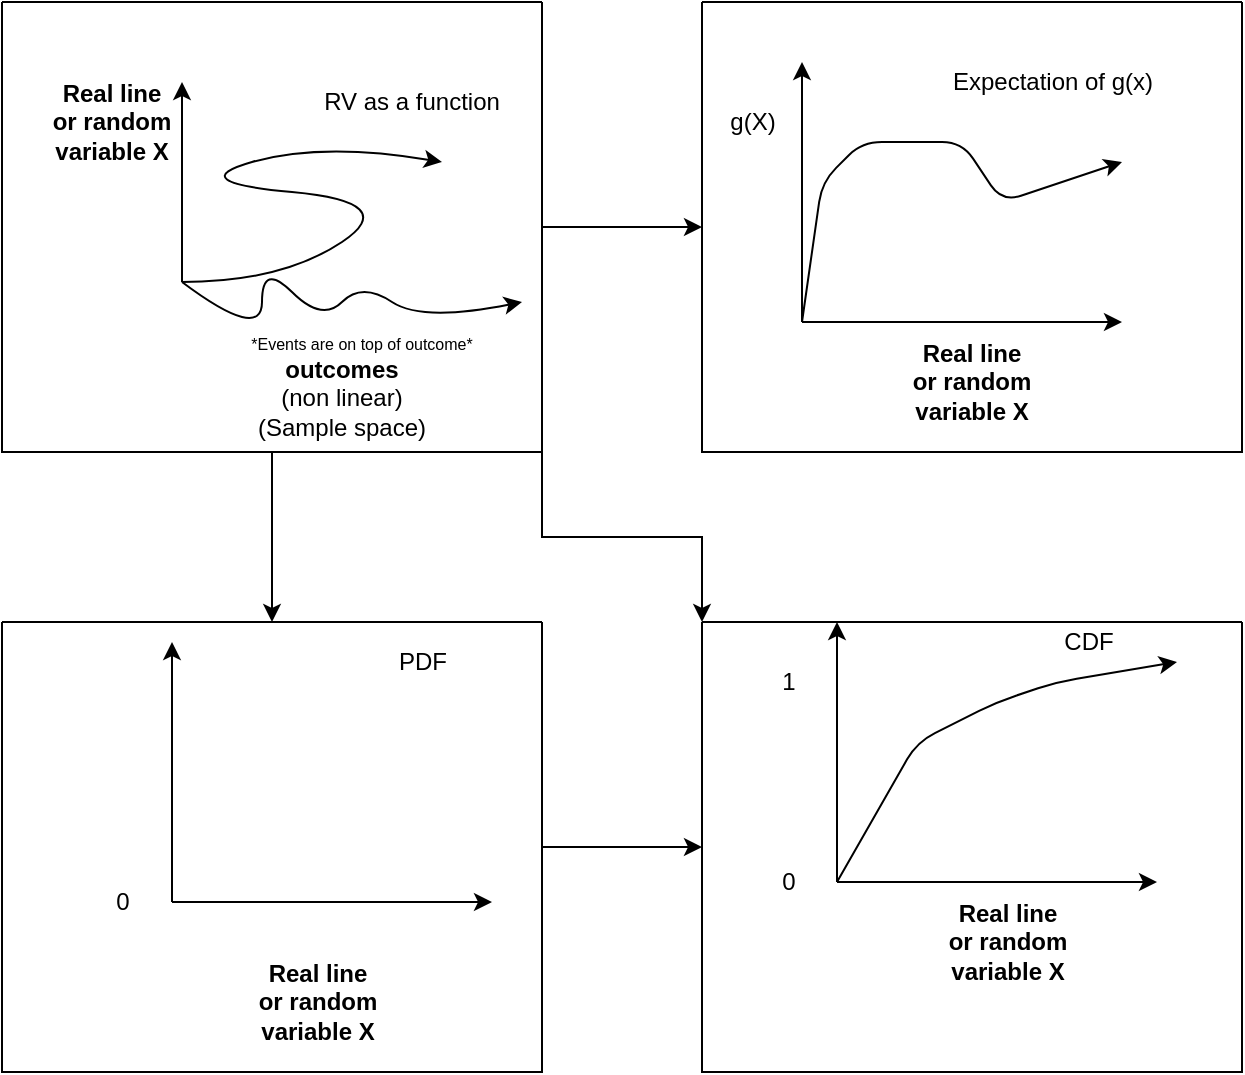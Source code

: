 <mxfile version="14.8.1" type="device"><diagram id="KFsgHDkcpNDnIl5P4mTG" name="Page-1"><mxGraphModel dx="930" dy="376" grid="1" gridSize="10" guides="1" tooltips="1" connect="1" arrows="1" fold="1" page="1" pageScale="1" pageWidth="850" pageHeight="1100" math="0" shadow="0"><root><mxCell id="0"/><mxCell id="1" parent="0"/><mxCell id="TpYVhCoJwe7_lxGno31u-5" value="" style="curved=1;endArrow=classic;html=1;" edge="1" parent="1"><mxGeometry width="50" height="50" relative="1" as="geometry"><mxPoint x="160" y="280" as="sourcePoint"/><mxPoint x="330" y="290" as="targetPoint"/><Array as="points"><mxPoint x="200" y="310"/><mxPoint x="200" y="270"/><mxPoint x="230" y="300"/><mxPoint x="250" y="280"/><mxPoint x="280" y="300"/></Array></mxGeometry></mxCell><mxCell id="TpYVhCoJwe7_lxGno31u-6" value="" style="endArrow=classic;html=1;" edge="1" parent="1"><mxGeometry width="50" height="50" relative="1" as="geometry"><mxPoint x="160" y="280" as="sourcePoint"/><mxPoint x="160" y="180" as="targetPoint"/></mxGeometry></mxCell><mxCell id="TpYVhCoJwe7_lxGno31u-7" value="&lt;div&gt;&lt;b&gt;outcomes&lt;/b&gt;&lt;/div&gt;&lt;div&gt;(non linear)&lt;/div&gt;(Sample space)" style="text;html=1;strokeColor=none;fillColor=none;align=center;verticalAlign=middle;whiteSpace=wrap;rounded=0;" vertex="1" parent="1"><mxGeometry x="180" y="315" width="120" height="45" as="geometry"/></mxCell><mxCell id="TpYVhCoJwe7_lxGno31u-8" value="&lt;div&gt;&lt;b&gt;Real line&lt;/b&gt;&lt;/div&gt;&lt;div&gt;&lt;b&gt;or random variable X&lt;br&gt;&lt;/b&gt;&lt;/div&gt;" style="text;html=1;strokeColor=none;fillColor=none;align=center;verticalAlign=middle;whiteSpace=wrap;rounded=0;" vertex="1" parent="1"><mxGeometry x="80" y="190" width="90" height="20" as="geometry"/></mxCell><mxCell id="TpYVhCoJwe7_lxGno31u-10" value="&lt;font style=&quot;font-size: 8px&quot;&gt;*Events are on top of outcome*&lt;/font&gt;" style="text;html=1;strokeColor=none;fillColor=none;align=center;verticalAlign=middle;whiteSpace=wrap;rounded=0;" vertex="1" parent="1"><mxGeometry x="140" y="300" width="220" height="20" as="geometry"/></mxCell><mxCell id="TpYVhCoJwe7_lxGno31u-11" value="RV as a function" style="text;html=1;strokeColor=none;fillColor=none;align=center;verticalAlign=middle;whiteSpace=wrap;rounded=0;" vertex="1" parent="1"><mxGeometry x="225" y="180" width="100" height="20" as="geometry"/></mxCell><mxCell id="TpYVhCoJwe7_lxGno31u-12" value="" style="curved=1;endArrow=classic;html=1;" edge="1" parent="1"><mxGeometry width="50" height="50" relative="1" as="geometry"><mxPoint x="160" y="280" as="sourcePoint"/><mxPoint x="290" y="220" as="targetPoint"/><Array as="points"><mxPoint x="210" y="280"/><mxPoint x="270" y="240"/><mxPoint x="160" y="230"/><mxPoint x="230" y="210"/></Array></mxGeometry></mxCell><mxCell id="TpYVhCoJwe7_lxGno31u-13" value="" style="endArrow=classic;html=1;" edge="1" parent="1"><mxGeometry width="50" height="50" relative="1" as="geometry"><mxPoint x="470" y="300" as="sourcePoint"/><mxPoint x="630" y="300" as="targetPoint"/></mxGeometry></mxCell><mxCell id="TpYVhCoJwe7_lxGno31u-14" value="&lt;div&gt;&lt;b&gt;Real line&lt;/b&gt;&lt;/div&gt;&lt;div&gt;&lt;b&gt;or random variable X&lt;br&gt;&lt;/b&gt;&lt;/div&gt;" style="text;html=1;strokeColor=none;fillColor=none;align=center;verticalAlign=middle;whiteSpace=wrap;rounded=0;" vertex="1" parent="1"><mxGeometry x="510" y="320" width="90" height="20" as="geometry"/></mxCell><mxCell id="TpYVhCoJwe7_lxGno31u-15" value="" style="endArrow=classic;html=1;" edge="1" parent="1"><mxGeometry width="50" height="50" relative="1" as="geometry"><mxPoint x="470" y="300" as="sourcePoint"/><mxPoint x="470" y="170" as="targetPoint"/></mxGeometry></mxCell><mxCell id="TpYVhCoJwe7_lxGno31u-16" value="g(X)" style="text;html=1;align=center;verticalAlign=middle;resizable=0;points=[];autosize=1;strokeColor=none;" vertex="1" parent="1"><mxGeometry x="425" y="190" width="40" height="20" as="geometry"/></mxCell><mxCell id="TpYVhCoJwe7_lxGno31u-17" value="" style="endArrow=classic;html=1;" edge="1" parent="1"><mxGeometry width="50" height="50" relative="1" as="geometry"><mxPoint x="470" y="300" as="sourcePoint"/><mxPoint x="630" y="220" as="targetPoint"/><Array as="points"><mxPoint x="480" y="230"/><mxPoint x="500" y="210"/><mxPoint x="550" y="210"/><mxPoint x="570" y="240"/></Array></mxGeometry></mxCell><mxCell id="TpYVhCoJwe7_lxGno31u-18" value="Expectation of g(x)" style="text;html=1;align=center;verticalAlign=middle;resizable=0;points=[];autosize=1;strokeColor=none;" vertex="1" parent="1"><mxGeometry x="530" y="170" width="130" height="20" as="geometry"/></mxCell><mxCell id="TpYVhCoJwe7_lxGno31u-19" value="" style="endArrow=classic;html=1;" edge="1" parent="1"><mxGeometry width="50" height="50" relative="1" as="geometry"><mxPoint x="487.5" y="580" as="sourcePoint"/><mxPoint x="647.5" y="580" as="targetPoint"/></mxGeometry></mxCell><mxCell id="TpYVhCoJwe7_lxGno31u-20" value="&lt;div&gt;&lt;b&gt;Real line&lt;/b&gt;&lt;/div&gt;&lt;div&gt;&lt;b&gt;or random variable X&lt;br&gt;&lt;/b&gt;&lt;/div&gt;" style="text;html=1;strokeColor=none;fillColor=none;align=center;verticalAlign=middle;whiteSpace=wrap;rounded=0;" vertex="1" parent="1"><mxGeometry x="527.5" y="600" width="90" height="20" as="geometry"/></mxCell><mxCell id="TpYVhCoJwe7_lxGno31u-21" value="" style="endArrow=classic;html=1;" edge="1" parent="1"><mxGeometry width="50" height="50" relative="1" as="geometry"><mxPoint x="487.5" y="580" as="sourcePoint"/><mxPoint x="487.5" y="450" as="targetPoint"/></mxGeometry></mxCell><mxCell id="TpYVhCoJwe7_lxGno31u-22" value="1" style="text;html=1;align=center;verticalAlign=middle;resizable=0;points=[];autosize=1;strokeColor=none;" vertex="1" parent="1"><mxGeometry x="452.5" y="470" width="20" height="20" as="geometry"/></mxCell><mxCell id="TpYVhCoJwe7_lxGno31u-23" value="" style="endArrow=classic;html=1;" edge="1" parent="1"><mxGeometry width="50" height="50" relative="1" as="geometry"><mxPoint x="487.5" y="580" as="sourcePoint"/><mxPoint x="657.5" y="470" as="targetPoint"/><Array as="points"><mxPoint x="527.5" y="510"/><mxPoint x="567.5" y="490"/><mxPoint x="597.5" y="480"/></Array></mxGeometry></mxCell><mxCell id="TpYVhCoJwe7_lxGno31u-24" value="CDF" style="text;html=1;align=center;verticalAlign=middle;resizable=0;points=[];autosize=1;strokeColor=none;" vertex="1" parent="1"><mxGeometry x="592.5" y="450" width="40" height="20" as="geometry"/></mxCell><mxCell id="TpYVhCoJwe7_lxGno31u-25" value="&lt;div&gt;0&lt;/div&gt;" style="text;html=1;align=center;verticalAlign=middle;resizable=0;points=[];autosize=1;strokeColor=none;" vertex="1" parent="1"><mxGeometry x="452.5" y="570" width="20" height="20" as="geometry"/></mxCell><mxCell id="TpYVhCoJwe7_lxGno31u-26" value="" style="endArrow=classic;html=1;" edge="1" parent="1"><mxGeometry width="50" height="50" relative="1" as="geometry"><mxPoint x="155" y="590" as="sourcePoint"/><mxPoint x="315" y="590" as="targetPoint"/></mxGeometry></mxCell><mxCell id="TpYVhCoJwe7_lxGno31u-27" value="&lt;div&gt;&lt;b&gt;Real line&lt;/b&gt;&lt;/div&gt;&lt;div&gt;&lt;b&gt;or random variable X&lt;br&gt;&lt;/b&gt;&lt;/div&gt;" style="text;html=1;strokeColor=none;fillColor=none;align=center;verticalAlign=middle;whiteSpace=wrap;rounded=0;" vertex="1" parent="1"><mxGeometry x="182.5" y="630" width="90" height="20" as="geometry"/></mxCell><mxCell id="TpYVhCoJwe7_lxGno31u-28" value="" style="endArrow=classic;html=1;" edge="1" parent="1"><mxGeometry width="50" height="50" relative="1" as="geometry"><mxPoint x="155" y="590" as="sourcePoint"/><mxPoint x="155" y="460" as="targetPoint"/></mxGeometry></mxCell><mxCell id="TpYVhCoJwe7_lxGno31u-31" value="PDF" style="text;html=1;align=center;verticalAlign=middle;resizable=0;points=[];autosize=1;strokeColor=none;" vertex="1" parent="1"><mxGeometry x="260" y="460" width="40" height="20" as="geometry"/></mxCell><mxCell id="TpYVhCoJwe7_lxGno31u-32" value="&lt;div&gt;0&lt;/div&gt;" style="text;html=1;align=center;verticalAlign=middle;resizable=0;points=[];autosize=1;strokeColor=none;" vertex="1" parent="1"><mxGeometry x="120" y="580" width="20" height="20" as="geometry"/></mxCell><mxCell id="TpYVhCoJwe7_lxGno31u-35" value="" style="shape=image;html=1;verticalAlign=top;verticalLabelPosition=bottom;labelBackgroundColor=#ffffff;imageAspect=0;aspect=fixed;image=https://cdn4.iconfinder.com/data/icons/ionicons/512/icon-ios7-bell-outline-128.png" vertex="1" parent="1"><mxGeometry x="142.25" y="460" width="170.5" height="170.5" as="geometry"/></mxCell><mxCell id="TpYVhCoJwe7_lxGno31u-36" value="" style="swimlane;startSize=0;" vertex="1" parent="1"><mxGeometry x="420" y="140" width="270" height="225" as="geometry"/></mxCell><mxCell id="TpYVhCoJwe7_lxGno31u-42" style="edgeStyle=orthogonalEdgeStyle;rounded=0;orthogonalLoop=1;jettySize=auto;html=1;exitX=0.5;exitY=1;exitDx=0;exitDy=0;entryX=0.5;entryY=0;entryDx=0;entryDy=0;" edge="1" parent="1" source="TpYVhCoJwe7_lxGno31u-37" target="TpYVhCoJwe7_lxGno31u-39"><mxGeometry relative="1" as="geometry"/></mxCell><mxCell id="TpYVhCoJwe7_lxGno31u-43" style="edgeStyle=orthogonalEdgeStyle;rounded=0;orthogonalLoop=1;jettySize=auto;html=1;exitX=1;exitY=0.5;exitDx=0;exitDy=0;entryX=0;entryY=0.5;entryDx=0;entryDy=0;" edge="1" parent="1" source="TpYVhCoJwe7_lxGno31u-37" target="TpYVhCoJwe7_lxGno31u-36"><mxGeometry relative="1" as="geometry"/></mxCell><mxCell id="TpYVhCoJwe7_lxGno31u-44" style="edgeStyle=orthogonalEdgeStyle;rounded=0;orthogonalLoop=1;jettySize=auto;html=1;exitX=1;exitY=1;exitDx=0;exitDy=0;entryX=0;entryY=0;entryDx=0;entryDy=0;" edge="1" parent="1" source="TpYVhCoJwe7_lxGno31u-37" target="TpYVhCoJwe7_lxGno31u-40"><mxGeometry relative="1" as="geometry"/></mxCell><mxCell id="TpYVhCoJwe7_lxGno31u-37" value="" style="swimlane;startSize=0;" vertex="1" parent="1"><mxGeometry x="70" y="140" width="270" height="225" as="geometry"/></mxCell><mxCell id="TpYVhCoJwe7_lxGno31u-45" style="edgeStyle=orthogonalEdgeStyle;rounded=0;orthogonalLoop=1;jettySize=auto;html=1;exitX=1;exitY=0.5;exitDx=0;exitDy=0;entryX=0;entryY=0.5;entryDx=0;entryDy=0;" edge="1" parent="1" source="TpYVhCoJwe7_lxGno31u-39" target="TpYVhCoJwe7_lxGno31u-40"><mxGeometry relative="1" as="geometry"/></mxCell><mxCell id="TpYVhCoJwe7_lxGno31u-39" value="" style="swimlane;startSize=0;" vertex="1" parent="1"><mxGeometry x="70" y="450" width="270" height="225" as="geometry"/></mxCell><mxCell id="TpYVhCoJwe7_lxGno31u-40" value="" style="swimlane;startSize=0;" vertex="1" parent="1"><mxGeometry x="420" y="450" width="270" height="225" as="geometry"/></mxCell></root></mxGraphModel></diagram></mxfile>